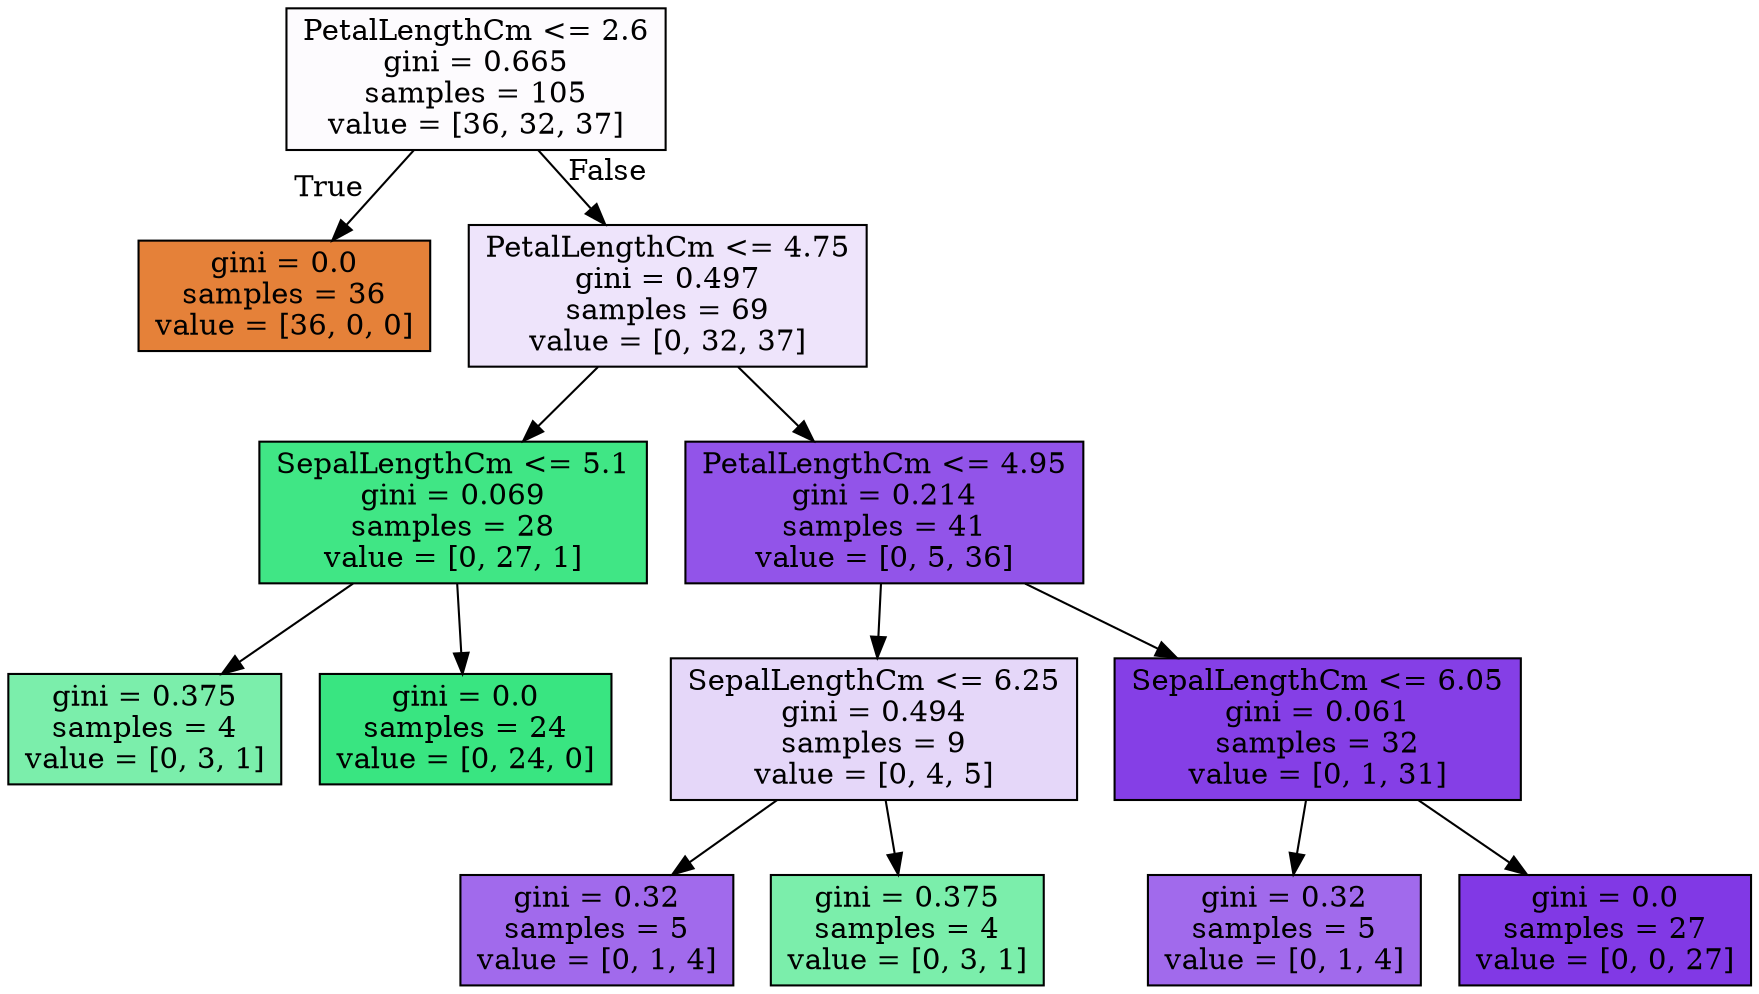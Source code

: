 digraph Tree {
node [shape=box, style="filled", color="black"] ;
0 [label="PetalLengthCm <= 2.6\ngini = 0.665\nsamples = 105\nvalue = [36, 32, 37]", fillcolor="#8139e504"] ;
1 [label="gini = 0.0\nsamples = 36\nvalue = [36, 0, 0]", fillcolor="#e58139ff"] ;
0 -> 1 [labeldistance=2.5, labelangle=45, headlabel="True"] ;
2 [label="PetalLengthCm <= 4.75\ngini = 0.497\nsamples = 69\nvalue = [0, 32, 37]", fillcolor="#8139e522"] ;
0 -> 2 [labeldistance=2.5, labelangle=-45, headlabel="False"] ;
3 [label="SepalLengthCm <= 5.1\ngini = 0.069\nsamples = 28\nvalue = [0, 27, 1]", fillcolor="#39e581f6"] ;
2 -> 3 ;
4 [label="gini = 0.375\nsamples = 4\nvalue = [0, 3, 1]", fillcolor="#39e581aa"] ;
3 -> 4 ;
5 [label="gini = 0.0\nsamples = 24\nvalue = [0, 24, 0]", fillcolor="#39e581ff"] ;
3 -> 5 ;
6 [label="PetalLengthCm <= 4.95\ngini = 0.214\nsamples = 41\nvalue = [0, 5, 36]", fillcolor="#8139e5dc"] ;
2 -> 6 ;
7 [label="SepalLengthCm <= 6.25\ngini = 0.494\nsamples = 9\nvalue = [0, 4, 5]", fillcolor="#8139e533"] ;
6 -> 7 ;
8 [label="gini = 0.32\nsamples = 5\nvalue = [0, 1, 4]", fillcolor="#8139e5bf"] ;
7 -> 8 ;
9 [label="gini = 0.375\nsamples = 4\nvalue = [0, 3, 1]", fillcolor="#39e581aa"] ;
7 -> 9 ;
10 [label="SepalLengthCm <= 6.05\ngini = 0.061\nsamples = 32\nvalue = [0, 1, 31]", fillcolor="#8139e5f7"] ;
6 -> 10 ;
11 [label="gini = 0.32\nsamples = 5\nvalue = [0, 1, 4]", fillcolor="#8139e5bf"] ;
10 -> 11 ;
12 [label="gini = 0.0\nsamples = 27\nvalue = [0, 0, 27]", fillcolor="#8139e5ff"] ;
10 -> 12 ;
}